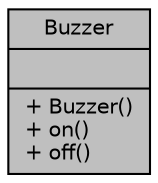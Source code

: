 digraph "Buzzer"
{
 // LATEX_PDF_SIZE
  edge [fontname="Helvetica",fontsize="10",labelfontname="Helvetica",labelfontsize="10"];
  node [fontname="Helvetica",fontsize="10",shape=record];
  Node1 [label="{Buzzer\n||+ Buzzer()\l+ on()\l+ off()\l}",height=0.2,width=0.4,color="black", fillcolor="grey75", style="filled", fontcolor="black",tooltip="A class to control a buzzer connected to a GPIO pin."];
}
